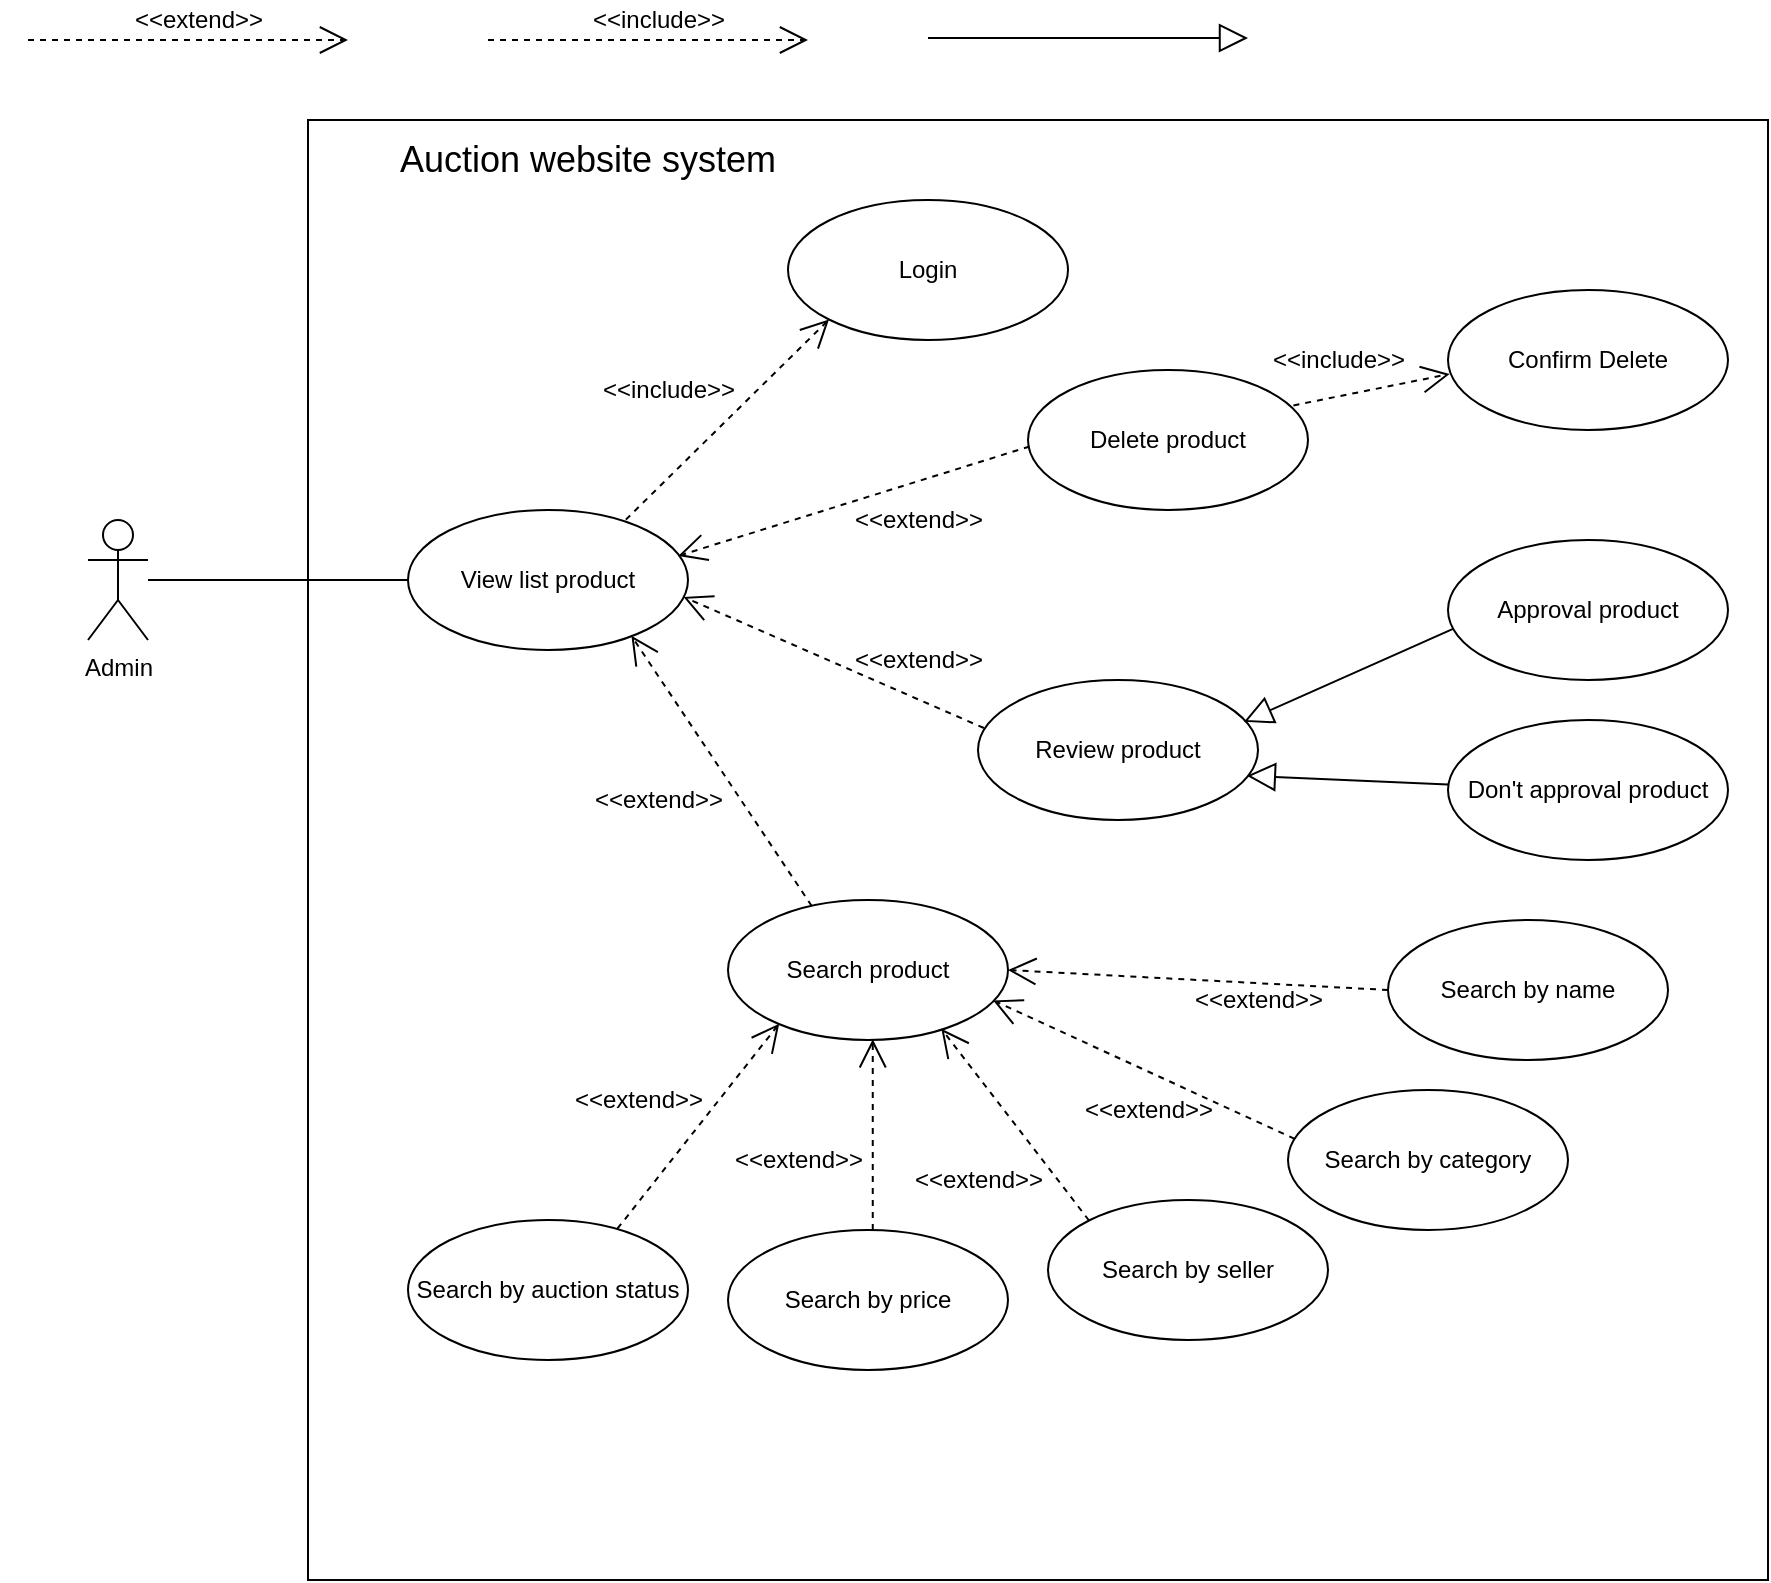 <mxfile version="20.6.1" type="device" pages="2"><diagram id="ZiJ1QPWtikxDmdyrKGaZ" name="Page-1"><mxGraphModel dx="1447" dy="922" grid="1" gridSize="10" guides="1" tooltips="1" connect="1" arrows="1" fold="1" page="1" pageScale="1" pageWidth="850" pageHeight="1100" math="0" shadow="0"><root><mxCell id="0"/><mxCell id="1" parent="0"/><mxCell id="5E4w11CoWnl0UhFc0yHq-3" value="" style="whiteSpace=wrap;html=1;aspect=fixed;" parent="1" vertex="1"><mxGeometry x="170" y="100" width="730" height="730" as="geometry"/></mxCell><mxCell id="mLHjseE6QlHjcq5zer_h-10" value="" style="group" parent="1" vertex="1" connectable="0"><mxGeometry x="30" y="40" width="160" height="20" as="geometry"/></mxCell><mxCell id="mLHjseE6QlHjcq5zer_h-8" value="" style="endArrow=open;dashed=1;endFill=0;endSize=12;html=1;" parent="mLHjseE6QlHjcq5zer_h-10" edge="1"><mxGeometry width="160" relative="1" as="geometry"><mxPoint y="20" as="sourcePoint"/><mxPoint x="160" y="20" as="targetPoint"/></mxGeometry></mxCell><mxCell id="mLHjseE6QlHjcq5zer_h-9" value="&amp;lt;&amp;lt;extend&amp;gt;&amp;gt;" style="text;html=1;align=center;verticalAlign=middle;resizable=0;points=[];autosize=1;" parent="mLHjseE6QlHjcq5zer_h-10" vertex="1"><mxGeometry x="45" width="80" height="20" as="geometry"/></mxCell><mxCell id="mLHjseE6QlHjcq5zer_h-11" value="" style="group" parent="1" vertex="1" connectable="0"><mxGeometry x="260" y="40" width="160" height="20" as="geometry"/></mxCell><mxCell id="mLHjseE6QlHjcq5zer_h-12" value="" style="endArrow=open;dashed=1;endFill=0;endSize=12;html=1;" parent="mLHjseE6QlHjcq5zer_h-11" edge="1"><mxGeometry width="160" relative="1" as="geometry"><mxPoint y="20" as="sourcePoint"/><mxPoint x="160" y="20" as="targetPoint"/></mxGeometry></mxCell><mxCell id="mLHjseE6QlHjcq5zer_h-13" value="&amp;lt;&amp;lt;include&amp;gt;&amp;gt;" style="text;html=1;align=center;verticalAlign=middle;resizable=0;points=[];autosize=1;" parent="mLHjseE6QlHjcq5zer_h-11" vertex="1"><mxGeometry x="45" width="80" height="20" as="geometry"/></mxCell><mxCell id="mLHjseE6QlHjcq5zer_h-14" value="" style="endArrow=block;endFill=0;endSize=12;html=1;" parent="1" edge="1"><mxGeometry width="160" relative="1" as="geometry"><mxPoint x="480" y="59" as="sourcePoint"/><mxPoint x="640" y="59" as="targetPoint"/></mxGeometry></mxCell><mxCell id="mLHjseE6QlHjcq5zer_h-18" style="rounded=0;orthogonalLoop=1;jettySize=auto;html=1;entryX=0;entryY=0.5;entryDx=0;entryDy=0;endArrow=none;endFill=0;" parent="1" source="mLHjseE6QlHjcq5zer_h-16" target="mLHjseE6QlHjcq5zer_h-19" edge="1"><mxGeometry relative="1" as="geometry"><mxPoint x="210" y="330" as="targetPoint"/></mxGeometry></mxCell><mxCell id="mLHjseE6QlHjcq5zer_h-16" value="Admin" style="shape=umlActor;verticalLabelPosition=bottom;verticalAlign=top;html=1;" parent="1" vertex="1"><mxGeometry x="60" y="300" width="30" height="60" as="geometry"/></mxCell><mxCell id="mLHjseE6QlHjcq5zer_h-19" value="View list product" style="ellipse;whiteSpace=wrap;html=1;" parent="1" vertex="1"><mxGeometry x="220" y="295" width="140" height="70" as="geometry"/></mxCell><mxCell id="mLHjseE6QlHjcq5zer_h-26" value="&amp;lt;&amp;lt;include&amp;gt;&amp;gt;" style="text;html=1;align=center;verticalAlign=middle;resizable=0;points=[];autosize=1;" parent="1" vertex="1"><mxGeometry x="310" y="225" width="80" height="20" as="geometry"/></mxCell><mxCell id="5E4w11CoWnl0UhFc0yHq-4" value="&lt;font style=&quot;font-size: 18px;&quot;&gt;Auction website system&lt;/font&gt;" style="text;html=1;strokeColor=none;fillColor=none;align=center;verticalAlign=middle;whiteSpace=wrap;rounded=0;" parent="1" vertex="1"><mxGeometry x="210" y="110" width="200" height="20" as="geometry"/></mxCell><mxCell id="7nWVw28H0hNN-9Oz7TBj-2" value="Search product" style="ellipse;whiteSpace=wrap;html=1;strokeColor=#000000;" vertex="1" parent="1"><mxGeometry x="380" y="490" width="140" height="70" as="geometry"/></mxCell><mxCell id="7nWVw28H0hNN-9Oz7TBj-3" value="Search by name" style="ellipse;whiteSpace=wrap;html=1;strokeColor=#000000;" vertex="1" parent="1"><mxGeometry x="710" y="500" width="140" height="70" as="geometry"/></mxCell><mxCell id="7nWVw28H0hNN-9Oz7TBj-4" value="Search by category" style="ellipse;whiteSpace=wrap;html=1;strokeColor=#000000;" vertex="1" parent="1"><mxGeometry x="660" y="585" width="140" height="70" as="geometry"/></mxCell><mxCell id="7nWVw28H0hNN-9Oz7TBj-5" value="Search by seller" style="ellipse;whiteSpace=wrap;html=1;strokeColor=#000000;" vertex="1" parent="1"><mxGeometry x="540" y="640" width="140" height="70" as="geometry"/></mxCell><mxCell id="7nWVw28H0hNN-9Oz7TBj-6" value="Search by price" style="ellipse;whiteSpace=wrap;html=1;strokeColor=#000000;" vertex="1" parent="1"><mxGeometry x="380" y="655" width="140" height="70" as="geometry"/></mxCell><mxCell id="7nWVw28H0hNN-9Oz7TBj-7" value="Search by auction status" style="ellipse;whiteSpace=wrap;html=1;strokeColor=#000000;" vertex="1" parent="1"><mxGeometry x="220" y="650" width="140" height="70" as="geometry"/></mxCell><mxCell id="7nWVw28H0hNN-9Oz7TBj-8" value="Review product" style="ellipse;whiteSpace=wrap;html=1;strokeColor=#000000;" vertex="1" parent="1"><mxGeometry x="505" y="380" width="140" height="70" as="geometry"/></mxCell><mxCell id="dGkxn5SNMMfXdfMyC56u-2" value="Approval product" style="ellipse;whiteSpace=wrap;html=1;strokeColor=#000000;" vertex="1" parent="1"><mxGeometry x="740" y="310" width="140" height="70" as="geometry"/></mxCell><mxCell id="dGkxn5SNMMfXdfMyC56u-3" value="Don't approval product" style="ellipse;whiteSpace=wrap;html=1;strokeColor=#000000;" vertex="1" parent="1"><mxGeometry x="740" y="400" width="140" height="70" as="geometry"/></mxCell><mxCell id="dGkxn5SNMMfXdfMyC56u-10" value="" style="endArrow=open;dashed=1;endFill=0;endSize=12;html=1;exitX=0.021;exitY=0.343;exitDx=0;exitDy=0;exitPerimeter=0;entryX=0.984;entryY=0.621;entryDx=0;entryDy=0;entryPerimeter=0;" edge="1" parent="1" source="7nWVw28H0hNN-9Oz7TBj-8" target="mLHjseE6QlHjcq5zer_h-19"><mxGeometry width="160" relative="1" as="geometry"><mxPoint x="370.0" y="330.002" as="sourcePoint"/><mxPoint x="360" y="330" as="targetPoint"/></mxGeometry></mxCell><mxCell id="dGkxn5SNMMfXdfMyC56u-13" value="" style="endArrow=open;dashed=1;endFill=0;endSize=12;html=1;exitX=0.299;exitY=0.043;exitDx=0;exitDy=0;exitPerimeter=0;entryX=0.798;entryY=0.899;entryDx=0;entryDy=0;entryPerimeter=0;" edge="1" parent="1" source="7nWVw28H0hNN-9Oz7TBj-2" target="mLHjseE6QlHjcq5zer_h-19"><mxGeometry width="160" relative="1" as="geometry"><mxPoint x="379.58" y="345.292" as="sourcePoint"/><mxPoint x="490" y="250" as="targetPoint"/></mxGeometry></mxCell><mxCell id="dGkxn5SNMMfXdfMyC56u-21" value="" style="group" vertex="1" connectable="0" parent="1"><mxGeometry x="240" y="430" width="160" height="20" as="geometry"/></mxCell><mxCell id="dGkxn5SNMMfXdfMyC56u-22" value="&amp;lt;&amp;lt;extend&amp;gt;&amp;gt;" style="text;html=1;align=center;verticalAlign=middle;resizable=0;points=[];autosize=1;" vertex="1" parent="dGkxn5SNMMfXdfMyC56u-21"><mxGeometry x="65" width="80" height="20" as="geometry"/></mxCell><mxCell id="dGkxn5SNMMfXdfMyC56u-25" value="" style="group" vertex="1" connectable="0" parent="1"><mxGeometry x="380" y="360" width="160" height="20" as="geometry"/></mxCell><mxCell id="dGkxn5SNMMfXdfMyC56u-26" value="&amp;lt;&amp;lt;extend&amp;gt;&amp;gt;" style="text;html=1;align=center;verticalAlign=middle;resizable=0;points=[];autosize=1;" vertex="1" parent="dGkxn5SNMMfXdfMyC56u-25"><mxGeometry x="55" width="80" height="20" as="geometry"/></mxCell><mxCell id="dGkxn5SNMMfXdfMyC56u-29" value="Login" style="ellipse;whiteSpace=wrap;html=1;strokeColor=#000000;" vertex="1" parent="1"><mxGeometry x="410" y="140" width="140" height="70" as="geometry"/></mxCell><mxCell id="dGkxn5SNMMfXdfMyC56u-30" value="" style="endArrow=open;dashed=1;endFill=0;endSize=12;html=1;exitX=0.778;exitY=0.069;exitDx=0;exitDy=0;exitPerimeter=0;entryX=0;entryY=1;entryDx=0;entryDy=0;" edge="1" parent="1" source="mLHjseE6QlHjcq5zer_h-19" target="dGkxn5SNMMfXdfMyC56u-29"><mxGeometry width="160" relative="1" as="geometry"><mxPoint x="320.0" y="277.64" as="sourcePoint"/><mxPoint x="470" y="230" as="targetPoint"/></mxGeometry></mxCell><mxCell id="CpI71UmJ9dZ3cTiAq6Tf-1" value="" style="endArrow=block;endFill=0;endSize=12;html=1;entryX=0.95;entryY=0.299;entryDx=0;entryDy=0;exitX=0.018;exitY=0.635;exitDx=0;exitDy=0;exitPerimeter=0;entryPerimeter=0;" edge="1" parent="1" source="dGkxn5SNMMfXdfMyC56u-2" target="7nWVw28H0hNN-9Oz7TBj-8"><mxGeometry width="160" relative="1" as="geometry"><mxPoint x="640" y="290.0" as="sourcePoint"/><mxPoint x="790" y="290" as="targetPoint"/></mxGeometry></mxCell><mxCell id="CpI71UmJ9dZ3cTiAq6Tf-2" value="" style="endArrow=block;endFill=0;endSize=12;html=1;entryX=0.96;entryY=0.684;entryDx=0;entryDy=0;exitX=0;exitY=0.461;exitDx=0;exitDy=0;exitPerimeter=0;entryPerimeter=0;" edge="1" parent="1" source="dGkxn5SNMMfXdfMyC56u-3" target="7nWVw28H0hNN-9Oz7TBj-8"><mxGeometry width="160" relative="1" as="geometry"><mxPoint x="775.22" y="343.24" as="sourcePoint"/><mxPoint x="645" y="380.0" as="targetPoint"/></mxGeometry></mxCell><mxCell id="brmf_CKjjQ8FOgHsVydA-1" value="" style="endArrow=open;dashed=1;endFill=0;endSize=12;html=1;exitX=0.748;exitY=0.062;exitDx=0;exitDy=0;entryX=0.183;entryY=0.883;entryDx=0;entryDy=0;entryPerimeter=0;exitPerimeter=0;" edge="1" parent="1" source="7nWVw28H0hNN-9Oz7TBj-7" target="7nWVw28H0hNN-9Oz7TBj-2"><mxGeometry width="160" relative="1" as="geometry"><mxPoint x="360.0" y="524.68" as="sourcePoint"/><mxPoint x="460.22" y="655.0" as="targetPoint"/></mxGeometry></mxCell><mxCell id="brmf_CKjjQ8FOgHsVydA-2" value="" style="group" vertex="1" connectable="0" parent="1"><mxGeometry x="550" y="530" width="160" height="20" as="geometry"/></mxCell><mxCell id="brmf_CKjjQ8FOgHsVydA-3" value="&amp;lt;&amp;lt;extend&amp;gt;&amp;gt;" style="text;html=1;align=center;verticalAlign=middle;resizable=0;points=[];autosize=1;" vertex="1" parent="brmf_CKjjQ8FOgHsVydA-2"><mxGeometry x="55" width="80" height="20" as="geometry"/></mxCell><mxCell id="brmf_CKjjQ8FOgHsVydA-4" value="" style="endArrow=open;dashed=1;endFill=0;endSize=12;html=1;exitX=0.517;exitY=0;exitDx=0;exitDy=0;entryX=0.517;entryY=0.995;entryDx=0;entryDy=0;entryPerimeter=0;exitPerimeter=0;" edge="1" parent="1" source="7nWVw28H0hNN-9Oz7TBj-6" target="7nWVw28H0hNN-9Oz7TBj-2"><mxGeometry width="160" relative="1" as="geometry"><mxPoint x="439.78" y="560.0" as="sourcePoint"/><mxPoint x="540" y="690.32" as="targetPoint"/></mxGeometry></mxCell><mxCell id="brmf_CKjjQ8FOgHsVydA-5" value="" style="endArrow=open;dashed=1;endFill=0;endSize=12;html=1;entryX=0.947;entryY=0.717;entryDx=0;entryDy=0;entryPerimeter=0;exitX=0.024;exitY=0.349;exitDx=0;exitDy=0;exitPerimeter=0;" edge="1" parent="1" source="7nWVw28H0hNN-9Oz7TBj-4" target="7nWVw28H0hNN-9Oz7TBj-2"><mxGeometry width="160" relative="1" as="geometry"><mxPoint x="510" y="540" as="sourcePoint"/><mxPoint x="670" y="620.32" as="targetPoint"/></mxGeometry></mxCell><mxCell id="brmf_CKjjQ8FOgHsVydA-7" value="" style="endArrow=open;dashed=1;endFill=0;endSize=12;html=1;exitX=0;exitY=0;exitDx=0;exitDy=0;entryX=0.762;entryY=0.92;entryDx=0;entryDy=0;entryPerimeter=0;" edge="1" parent="1" source="7nWVw28H0hNN-9Oz7TBj-5" target="7nWVw28H0hNN-9Oz7TBj-2"><mxGeometry width="160" relative="1" as="geometry"><mxPoint x="520.0" y="524.68" as="sourcePoint"/><mxPoint x="620.22" y="655.0" as="targetPoint"/></mxGeometry></mxCell><mxCell id="brmf_CKjjQ8FOgHsVydA-8" value="" style="endArrow=open;dashed=1;endFill=0;endSize=12;html=1;entryX=1;entryY=0.5;entryDx=0;entryDy=0;exitX=0;exitY=0.5;exitDx=0;exitDy=0;" edge="1" parent="1" source="7nWVw28H0hNN-9Oz7TBj-3" target="7nWVw28H0hNN-9Oz7TBj-2"><mxGeometry width="160" relative="1" as="geometry"><mxPoint x="620" y="490" as="sourcePoint"/><mxPoint x="710.22" y="615.32" as="targetPoint"/></mxGeometry></mxCell><mxCell id="brmf_CKjjQ8FOgHsVydA-9" value="" style="group" vertex="1" connectable="0" parent="1"><mxGeometry x="495" y="585" width="160" height="20" as="geometry"/></mxCell><mxCell id="brmf_CKjjQ8FOgHsVydA-10" value="&amp;lt;&amp;lt;extend&amp;gt;&amp;gt;" style="text;html=1;align=center;verticalAlign=middle;resizable=0;points=[];autosize=1;" vertex="1" parent="brmf_CKjjQ8FOgHsVydA-9"><mxGeometry x="55" width="80" height="20" as="geometry"/></mxCell><mxCell id="brmf_CKjjQ8FOgHsVydA-11" value="" style="group" vertex="1" connectable="0" parent="1"><mxGeometry x="410" y="620" width="160" height="20" as="geometry"/></mxCell><mxCell id="brmf_CKjjQ8FOgHsVydA-12" value="&amp;lt;&amp;lt;extend&amp;gt;&amp;gt;" style="text;html=1;align=center;verticalAlign=middle;resizable=0;points=[];autosize=1;" vertex="1" parent="brmf_CKjjQ8FOgHsVydA-11"><mxGeometry x="55" width="80" height="20" as="geometry"/></mxCell><mxCell id="brmf_CKjjQ8FOgHsVydA-13" value="" style="group" vertex="1" connectable="0" parent="1"><mxGeometry x="240" y="580" width="160" height="20" as="geometry"/></mxCell><mxCell id="brmf_CKjjQ8FOgHsVydA-14" value="&amp;lt;&amp;lt;extend&amp;gt;&amp;gt;" style="text;html=1;align=center;verticalAlign=middle;resizable=0;points=[];autosize=1;" vertex="1" parent="brmf_CKjjQ8FOgHsVydA-13"><mxGeometry x="55" width="80" height="20" as="geometry"/></mxCell><mxCell id="brmf_CKjjQ8FOgHsVydA-15" value="" style="group" vertex="1" connectable="0" parent="1"><mxGeometry x="320" y="610" width="160" height="20" as="geometry"/></mxCell><mxCell id="brmf_CKjjQ8FOgHsVydA-16" value="&amp;lt;&amp;lt;extend&amp;gt;&amp;gt;" style="text;html=1;align=center;verticalAlign=middle;resizable=0;points=[];autosize=1;" vertex="1" parent="brmf_CKjjQ8FOgHsVydA-15"><mxGeometry x="55" width="80" height="20" as="geometry"/></mxCell><mxCell id="brmf_CKjjQ8FOgHsVydA-17" value="Delete product" style="ellipse;whiteSpace=wrap;html=1;strokeColor=#000000;" vertex="1" parent="1"><mxGeometry x="530" y="225" width="140" height="70" as="geometry"/></mxCell><mxCell id="brmf_CKjjQ8FOgHsVydA-18" value="" style="endArrow=open;dashed=1;endFill=0;endSize=12;html=1;exitX=0.006;exitY=0.546;exitDx=0;exitDy=0;exitPerimeter=0;entryX=0.965;entryY=0.328;entryDx=0;entryDy=0;entryPerimeter=0;" edge="1" parent="1" source="brmf_CKjjQ8FOgHsVydA-17" target="mLHjseE6QlHjcq5zer_h-19"><mxGeometry width="160" relative="1" as="geometry"><mxPoint x="517.94" y="414.01" as="sourcePoint"/><mxPoint x="367.76" y="348.47" as="targetPoint"/></mxGeometry></mxCell><mxCell id="brmf_CKjjQ8FOgHsVydA-19" value="" style="group" vertex="1" connectable="0" parent="1"><mxGeometry x="380" y="290" width="160" height="20" as="geometry"/></mxCell><mxCell id="brmf_CKjjQ8FOgHsVydA-20" value="&amp;lt;&amp;lt;extend&amp;gt;&amp;gt;" style="text;html=1;align=center;verticalAlign=middle;resizable=0;points=[];autosize=1;" vertex="1" parent="brmf_CKjjQ8FOgHsVydA-19"><mxGeometry x="55" width="80" height="20" as="geometry"/></mxCell><mxCell id="brmf_CKjjQ8FOgHsVydA-21" value="Confirm Delete" style="ellipse;whiteSpace=wrap;html=1;strokeColor=#000000;" vertex="1" parent="1"><mxGeometry x="740" y="185" width="140" height="70" as="geometry"/></mxCell><mxCell id="brmf_CKjjQ8FOgHsVydA-22" value="" style="endArrow=open;dashed=1;endFill=0;endSize=12;html=1;exitX=0.948;exitY=0.253;exitDx=0;exitDy=0;entryX=0.006;entryY=0.6;entryDx=0;entryDy=0;exitPerimeter=0;entryPerimeter=0;" edge="1" parent="1" source="brmf_CKjjQ8FOgHsVydA-17" target="brmf_CKjjQ8FOgHsVydA-21"><mxGeometry width="160" relative="1" as="geometry"><mxPoint x="638.42" y="320.08" as="sourcePoint"/><mxPoint x="740.003" y="219.999" as="targetPoint"/></mxGeometry></mxCell><mxCell id="brmf_CKjjQ8FOgHsVydA-24" value="&amp;lt;&amp;lt;include&amp;gt;&amp;gt;" style="text;html=1;align=center;verticalAlign=middle;resizable=0;points=[];autosize=1;" vertex="1" parent="1"><mxGeometry x="645" y="210" width="80" height="20" as="geometry"/></mxCell></root></mxGraphModel></diagram><diagram id="HfesuryQoW8bbAlEP9kP" name="Page-2"><mxGraphModel dx="868" dy="553" grid="1" gridSize="10" guides="1" tooltips="1" connect="1" arrows="1" fold="1" page="1" pageScale="1" pageWidth="850" pageHeight="1100" math="0" shadow="0"><root><mxCell id="0"/><mxCell id="1" parent="0"/></root></mxGraphModel></diagram></mxfile>
